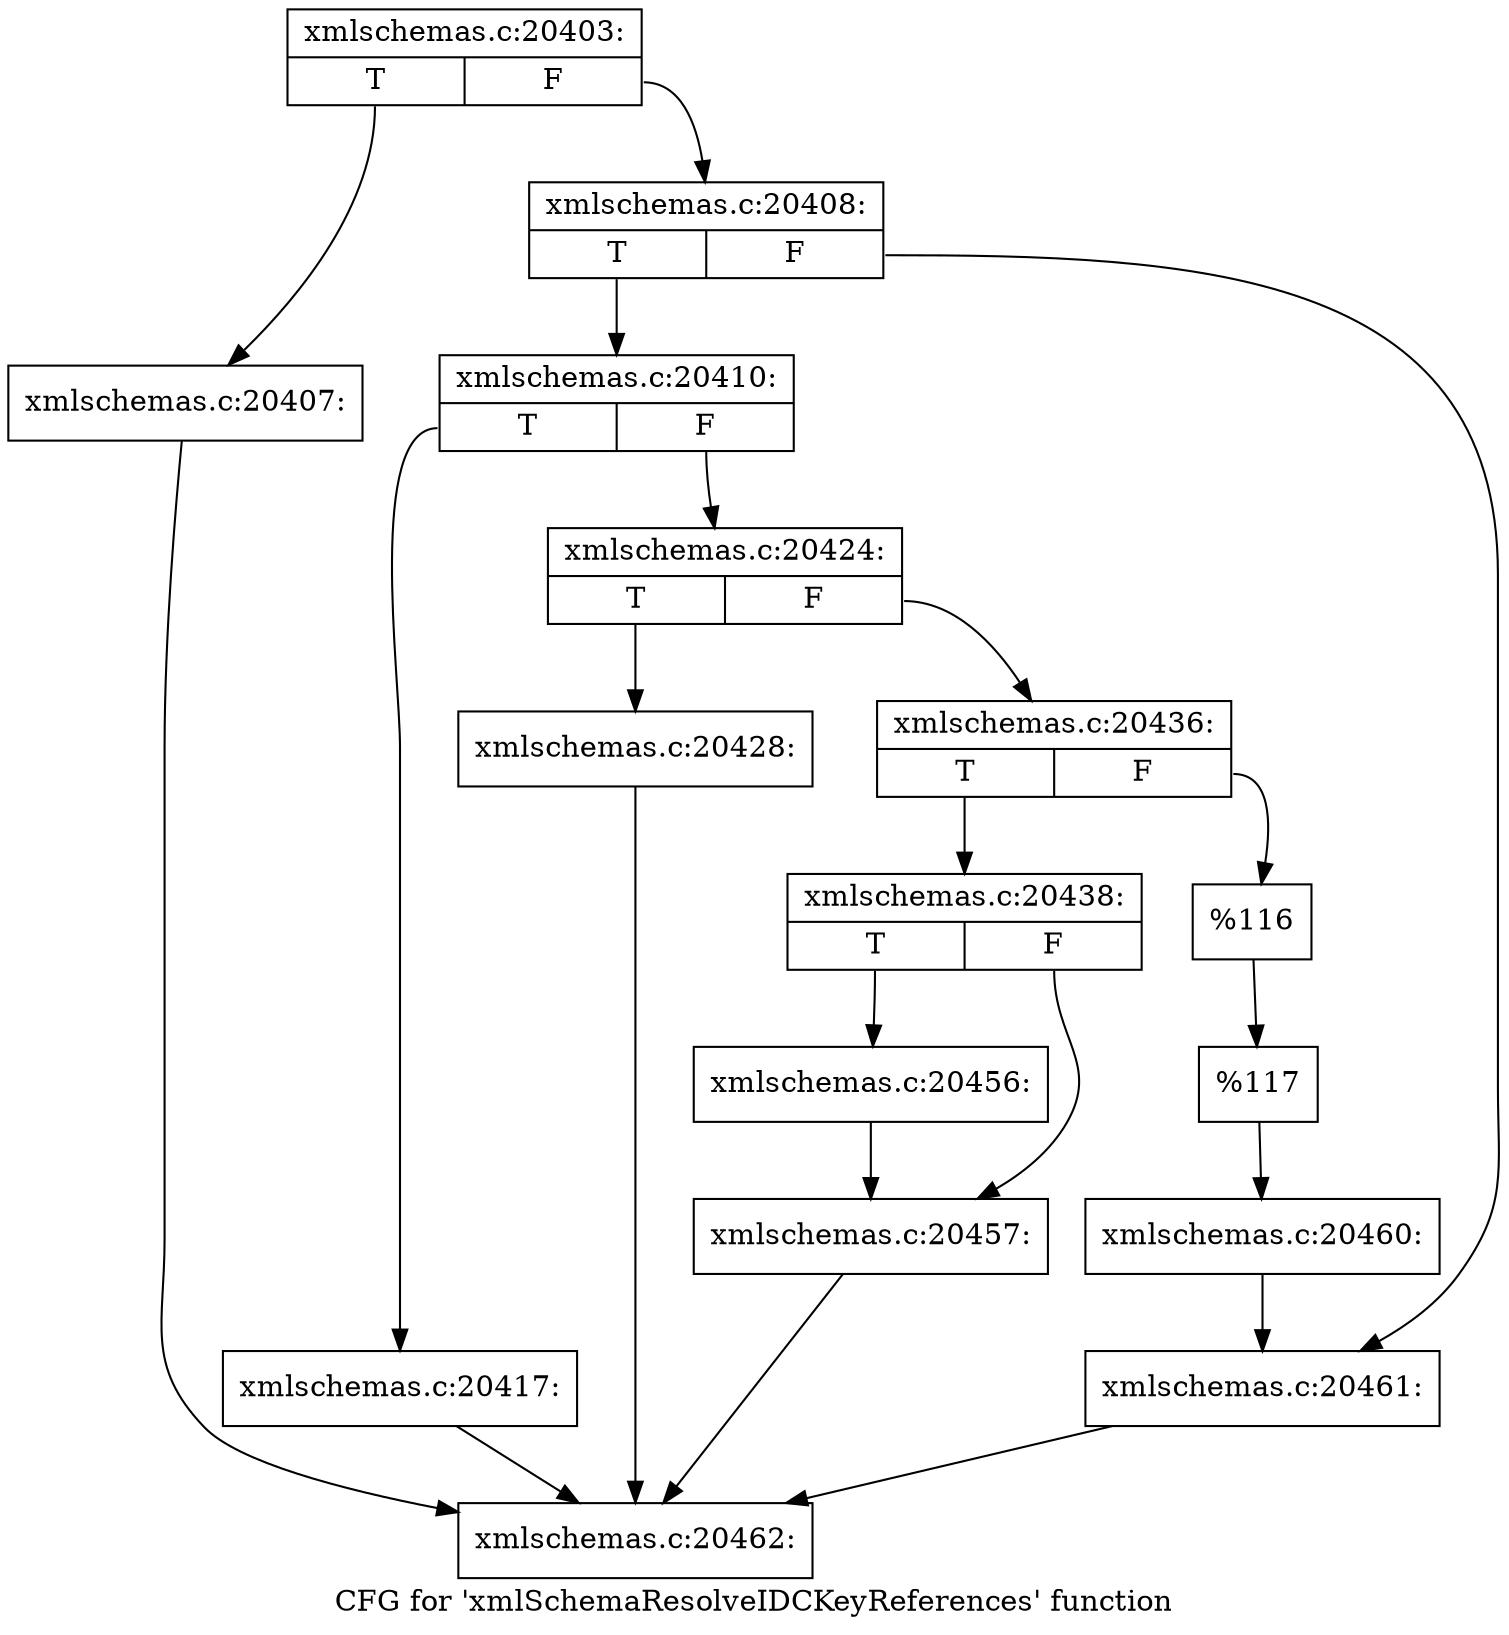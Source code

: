 digraph "CFG for 'xmlSchemaResolveIDCKeyReferences' function" {
	label="CFG for 'xmlSchemaResolveIDCKeyReferences' function";

	Node0x55d026342870 [shape=record,label="{xmlschemas.c:20403:|{<s0>T|<s1>F}}"];
	Node0x55d026342870:s0 -> Node0x55d026342bb0;
	Node0x55d026342870:s1 -> Node0x55d026342c00;
	Node0x55d026342bb0 [shape=record,label="{xmlschemas.c:20407:}"];
	Node0x55d026342bb0 -> Node0x55d0263428c0;
	Node0x55d026342c00 [shape=record,label="{xmlschemas.c:20408:|{<s0>T|<s1>F}}"];
	Node0x55d026342c00:s0 -> Node0x55d026349a10;
	Node0x55d026342c00:s1 -> Node0x55d026349a60;
	Node0x55d026349a10 [shape=record,label="{xmlschemas.c:20410:|{<s0>T|<s1>F}}"];
	Node0x55d026349a10:s0 -> Node0x55d02634b1d0;
	Node0x55d026349a10:s1 -> Node0x55d02634b270;
	Node0x55d02634b1d0 [shape=record,label="{xmlschemas.c:20417:}"];
	Node0x55d02634b1d0 -> Node0x55d0263428c0;
	Node0x55d02634b270 [shape=record,label="{xmlschemas.c:20424:|{<s0>T|<s1>F}}"];
	Node0x55d02634b270:s0 -> Node0x55d02634c6e0;
	Node0x55d02634b270:s1 -> Node0x55d02634c780;
	Node0x55d02634c6e0 [shape=record,label="{xmlschemas.c:20428:}"];
	Node0x55d02634c6e0 -> Node0x55d0263428c0;
	Node0x55d02634c780 [shape=record,label="{xmlschemas.c:20436:|{<s0>T|<s1>F}}"];
	Node0x55d02634c780:s0 -> Node0x55d02634da70;
	Node0x55d02634c780:s1 -> Node0x55d02634dac0;
	Node0x55d02634da70 [shape=record,label="{xmlschemas.c:20438:|{<s0>T|<s1>F}}"];
	Node0x55d02634da70:s0 -> Node0x55d02634f910;
	Node0x55d02634da70:s1 -> Node0x55d02634f960;
	Node0x55d02634f910 [shape=record,label="{xmlschemas.c:20456:}"];
	Node0x55d02634f910 -> Node0x55d02634f960;
	Node0x55d02634f960 [shape=record,label="{xmlschemas.c:20457:}"];
	Node0x55d02634f960 -> Node0x55d0263428c0;
	Node0x55d02634dac0 [shape=record,label="{%116}"];
	Node0x55d02634dac0 -> Node0x55d02634c730;
	Node0x55d02634c730 [shape=record,label="{%117}"];
	Node0x55d02634c730 -> Node0x55d02634b220;
	Node0x55d02634b220 [shape=record,label="{xmlschemas.c:20460:}"];
	Node0x55d02634b220 -> Node0x55d026349a60;
	Node0x55d026349a60 [shape=record,label="{xmlschemas.c:20461:}"];
	Node0x55d026349a60 -> Node0x55d0263428c0;
	Node0x55d0263428c0 [shape=record,label="{xmlschemas.c:20462:}"];
}
